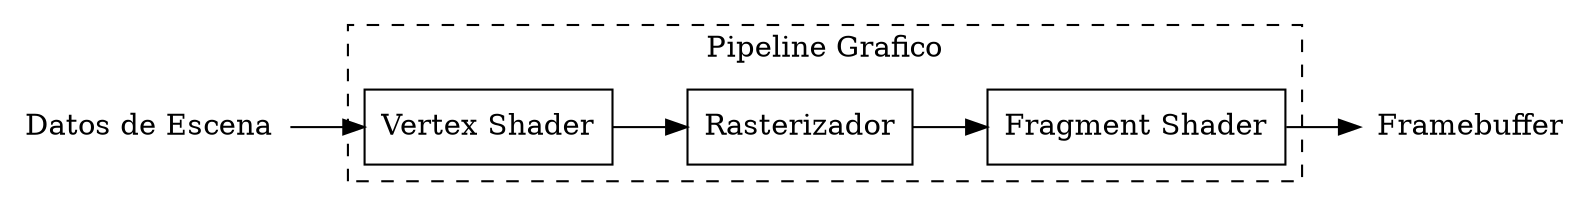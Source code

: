 // https://graphviz.org/doc/infor/shapes.html

digraph G {
	rankdir=LR
	node [ shape=box ];
	compound=true;

	subgraph cluster_pipeline {
		node [ shape=box, style=filled, fillcolor=white ];
		B [ label="Vertex Shader" ];
		C [ label="Rasterizador" ];
		D [ label="Fragment Shader" ];
		label="Pipeline Grafico";
		// bgcolor="#DD2D4A";
		graph [style=dashed];
	}

	A [ label="Datos de Escena", color=transparent ];
	E [ label="Framebuffer", color=transparent ];

	A-> B -> C -> D -> E;
}

